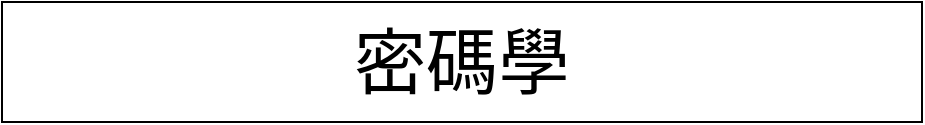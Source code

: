 <mxfile version="20.2.2" type="github">
  <diagram id="54uESskxdxZRvFl4LkZj" name="層級圖">
    <mxGraphModel dx="1590" dy="773" grid="1" gridSize="10" guides="1" tooltips="1" connect="1" arrows="1" fold="1" page="1" pageScale="1" pageWidth="827" pageHeight="1169" math="0" shadow="0">
      <root>
        <mxCell id="0" />
        <mxCell id="1" parent="0" />
        <mxCell id="-k-0D2QzpojkwivL61-l-17" value="&lt;font style=&quot;font-size: 36px;&quot;&gt;密碼學&lt;/font&gt;" style="rounded=0;whiteSpace=wrap;html=1;" vertex="1" parent="1">
          <mxGeometry x="240" y="440" width="460" height="60" as="geometry" />
        </mxCell>
      </root>
    </mxGraphModel>
  </diagram>
</mxfile>

